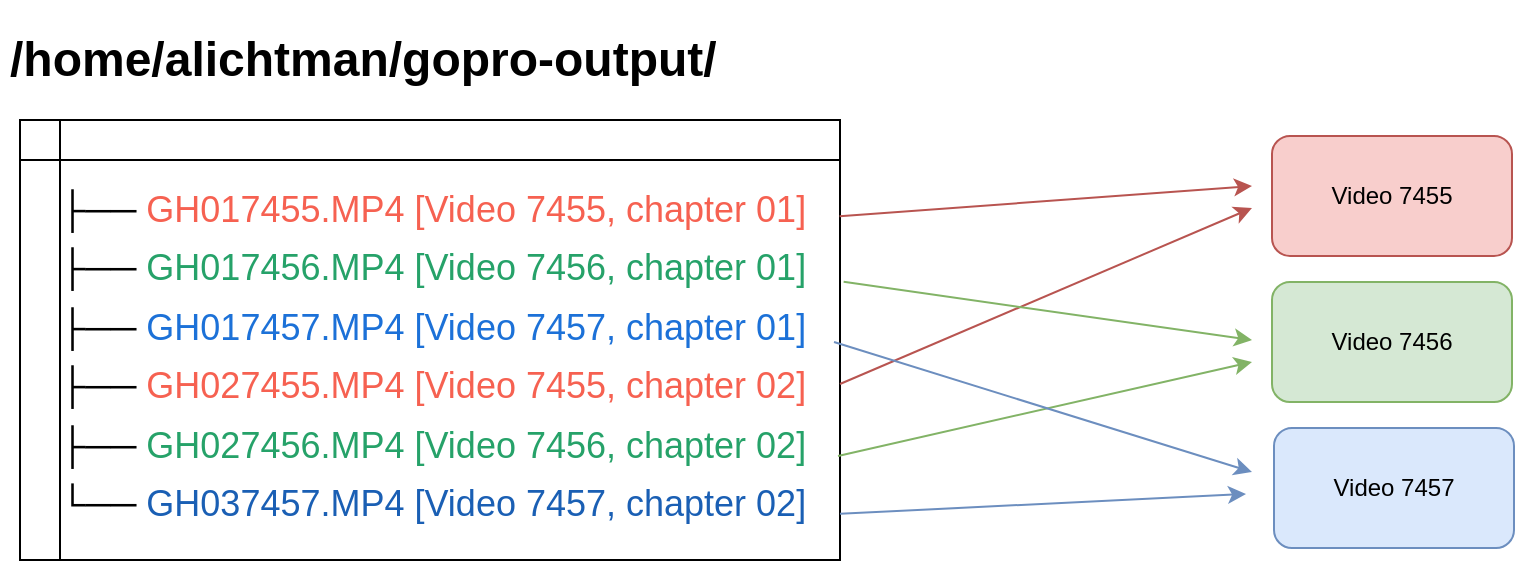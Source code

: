 <mxfile version="23.1.4" type="device">
  <diagram name="Page-1" id="Ym2vFVDvsb0XC0OujdNG">
    <mxGraphModel dx="1050" dy="1378" grid="1" gridSize="11" guides="1" tooltips="1" connect="1" arrows="1" fold="1" page="1" pageScale="1" pageWidth="1100" pageHeight="850" math="0" shadow="0">
      <root>
        <mxCell id="0" />
        <mxCell id="1" parent="0" />
        <mxCell id="d7qpbwuBV5B9qoC2wB_s-1" value="" style="shape=internalStorage;whiteSpace=wrap;html=1;backgroundOutline=1;" vertex="1" parent="1">
          <mxGeometry x="110" y="550" width="410" height="220" as="geometry" />
        </mxCell>
        <mxCell id="d7qpbwuBV5B9qoC2wB_s-2" value="&lt;p style=&quot;line-height: 130%;&quot;&gt;&lt;font style=&quot;font-size: 18px;&quot;&gt;&lt;br&gt;├── &lt;font color=&quot;#f66151&quot;&gt;GH017455.MP4 [Video 7455, chapter 01]&lt;/font&gt;&lt;/font&gt;&lt;/p&gt;&lt;p style=&quot;line-height: 130%;&quot;&gt;&lt;font style=&quot;font-size: 18px;&quot;&gt;├── &lt;font color=&quot;#26a269&quot;&gt;GH017456.MP4 [Video 7456, chapter 01]&lt;br&gt;&lt;/font&gt;&lt;/font&gt;&lt;/p&gt;&lt;p style=&quot;line-height: 130%;&quot;&gt;&lt;font style=&quot;font-size: 18px;&quot;&gt;├── &lt;font color=&quot;#1c71d8&quot;&gt;GH017457.MP4 [Video 7457, chapter 01]&lt;br&gt;&lt;/font&gt;&lt;/font&gt;&lt;/p&gt;&lt;p style=&quot;line-height: 130%;&quot;&gt;&lt;font style=&quot;font-size: 18px;&quot;&gt;├── &lt;font color=&quot;#f66151&quot;&gt;GH027455.MP4 [Video 7455, chapter 02]&lt;br&gt;&lt;/font&gt;&lt;/font&gt;&lt;/p&gt;&lt;p style=&quot;line-height: 130%;&quot;&gt;&lt;font style=&quot;font-size: 18px;&quot;&gt;├── &lt;font color=&quot;#26a269&quot;&gt;GH027456.MP4 [Video 7456, chapter 02]&lt;br&gt;&lt;/font&gt;&lt;/font&gt;&lt;/p&gt;&lt;p style=&quot;line-height: 130%;&quot;&gt;&lt;font style=&quot;font-size: 18px;&quot;&gt;└── &lt;font color=&quot;#1a5fb4&quot;&gt;GH037457.MP4 [Video 7457, chapter 02]&lt;/font&gt;&lt;/font&gt;&lt;/p&gt;" style="text;html=1;align=center;verticalAlign=middle;whiteSpace=wrap;rounded=0;" vertex="1" parent="1">
          <mxGeometry x="116" y="572" width="401" height="178" as="geometry" />
        </mxCell>
        <mxCell id="d7qpbwuBV5B9qoC2wB_s-3" value="&lt;h1&gt;/home/alichtman/gopro-output/&lt;/h1&gt;&lt;p&gt;&lt;br&gt;&lt;/p&gt;" style="text;html=1;spacing=5;spacingTop=-20;whiteSpace=wrap;overflow=hidden;rounded=0;" vertex="1" parent="1">
          <mxGeometry x="100" y="500" width="510" height="50" as="geometry" />
        </mxCell>
        <mxCell id="d7qpbwuBV5B9qoC2wB_s-5" value="" style="endArrow=classic;html=1;rounded=0;exitX=1.007;exitY=0.147;exitDx=0;exitDy=0;exitPerimeter=0;fillColor=#f8cecc;strokeColor=#b85450;" edge="1" parent="1" source="d7qpbwuBV5B9qoC2wB_s-2">
          <mxGeometry width="50" height="50" relative="1" as="geometry">
            <mxPoint x="528" y="594" as="sourcePoint" />
            <mxPoint x="726" y="583" as="targetPoint" />
          </mxGeometry>
        </mxCell>
        <mxCell id="d7qpbwuBV5B9qoC2wB_s-6" value="" style="endArrow=classic;html=1;rounded=0;fillColor=#f8cecc;strokeColor=#b85450;" edge="1" parent="1">
          <mxGeometry width="50" height="50" relative="1" as="geometry">
            <mxPoint x="520" y="682" as="sourcePoint" />
            <mxPoint x="726" y="594" as="targetPoint" />
          </mxGeometry>
        </mxCell>
        <mxCell id="d7qpbwuBV5B9qoC2wB_s-7" value="" style="endArrow=classic;html=1;rounded=0;exitX=1.012;exitY=0.331;exitDx=0;exitDy=0;exitPerimeter=0;fillColor=#d5e8d4;strokeColor=#82b366;" edge="1" parent="1" source="d7qpbwuBV5B9qoC2wB_s-2">
          <mxGeometry width="50" height="50" relative="1" as="geometry">
            <mxPoint x="520" y="616" as="sourcePoint" />
            <mxPoint x="726" y="660" as="targetPoint" />
          </mxGeometry>
        </mxCell>
        <mxCell id="d7qpbwuBV5B9qoC2wB_s-8" value="" style="endArrow=classic;html=1;rounded=0;exitX=1.005;exitY=0.82;exitDx=0;exitDy=0;exitPerimeter=0;fillColor=#d5e8d4;strokeColor=#82b366;" edge="1" parent="1" source="d7qpbwuBV5B9qoC2wB_s-2">
          <mxGeometry width="50" height="50" relative="1" as="geometry">
            <mxPoint x="520" y="704" as="sourcePoint" />
            <mxPoint x="726" y="671" as="targetPoint" />
          </mxGeometry>
        </mxCell>
        <mxCell id="d7qpbwuBV5B9qoC2wB_s-10" value="" style="endArrow=classic;html=1;rounded=0;fillColor=#dae8fc;strokeColor=#6c8ebf;exitX=1;exitY=0.5;exitDx=0;exitDy=0;" edge="1" parent="1" source="d7qpbwuBV5B9qoC2wB_s-2">
          <mxGeometry width="50" height="50" relative="1" as="geometry">
            <mxPoint x="528" y="660" as="sourcePoint" />
            <mxPoint x="726" y="726" as="targetPoint" />
          </mxGeometry>
        </mxCell>
        <mxCell id="d7qpbwuBV5B9qoC2wB_s-11" value="" style="endArrow=classic;html=1;rounded=0;exitX=1;exitY=0.895;exitDx=0;exitDy=0;exitPerimeter=0;fillColor=#dae8fc;strokeColor=#6c8ebf;" edge="1" parent="1" source="d7qpbwuBV5B9qoC2wB_s-1">
          <mxGeometry width="50" height="50" relative="1" as="geometry">
            <mxPoint x="520" y="737" as="sourcePoint" />
            <mxPoint x="723" y="737" as="targetPoint" />
          </mxGeometry>
        </mxCell>
        <mxCell id="d7qpbwuBV5B9qoC2wB_s-14" value="" style="group;" vertex="1" connectable="0" parent="1">
          <mxGeometry x="736" y="558" width="120" height="60" as="geometry" />
        </mxCell>
        <mxCell id="d7qpbwuBV5B9qoC2wB_s-12" value="" style="rounded=1;whiteSpace=wrap;html=1;fillColor=#f8cecc;strokeColor=#b85450;" vertex="1" parent="d7qpbwuBV5B9qoC2wB_s-14">
          <mxGeometry width="120" height="60" as="geometry" />
        </mxCell>
        <mxCell id="d7qpbwuBV5B9qoC2wB_s-13" value="Video 7455" style="text;html=1;align=center;verticalAlign=middle;whiteSpace=wrap;rounded=0;" vertex="1" parent="d7qpbwuBV5B9qoC2wB_s-14">
          <mxGeometry x="20" y="15" width="80" height="30" as="geometry" />
        </mxCell>
        <mxCell id="d7qpbwuBV5B9qoC2wB_s-15" value="" style="group;" vertex="1" connectable="0" parent="1">
          <mxGeometry x="736" y="631" width="120" height="60" as="geometry" />
        </mxCell>
        <mxCell id="d7qpbwuBV5B9qoC2wB_s-16" value="" style="rounded=1;whiteSpace=wrap;html=1;fillColor=#d5e8d4;strokeColor=#82b366;" vertex="1" parent="d7qpbwuBV5B9qoC2wB_s-15">
          <mxGeometry width="120" height="60" as="geometry" />
        </mxCell>
        <mxCell id="d7qpbwuBV5B9qoC2wB_s-17" value="Video 7456" style="text;html=1;align=center;verticalAlign=middle;whiteSpace=wrap;rounded=0;" vertex="1" parent="d7qpbwuBV5B9qoC2wB_s-15">
          <mxGeometry x="20" y="15" width="80" height="30" as="geometry" />
        </mxCell>
        <mxCell id="d7qpbwuBV5B9qoC2wB_s-18" value="" style="group;" vertex="1" connectable="0" parent="1">
          <mxGeometry x="737" y="704" width="120" height="60" as="geometry" />
        </mxCell>
        <mxCell id="d7qpbwuBV5B9qoC2wB_s-19" value="" style="rounded=1;whiteSpace=wrap;html=1;fillColor=#dae8fc;strokeColor=#6c8ebf;" vertex="1" parent="d7qpbwuBV5B9qoC2wB_s-18">
          <mxGeometry width="120" height="60" as="geometry" />
        </mxCell>
        <mxCell id="d7qpbwuBV5B9qoC2wB_s-20" value="Video 7457" style="text;html=1;align=center;verticalAlign=middle;whiteSpace=wrap;rounded=0;" vertex="1" parent="d7qpbwuBV5B9qoC2wB_s-18">
          <mxGeometry x="20" y="15" width="80" height="30" as="geometry" />
        </mxCell>
      </root>
    </mxGraphModel>
  </diagram>
</mxfile>
